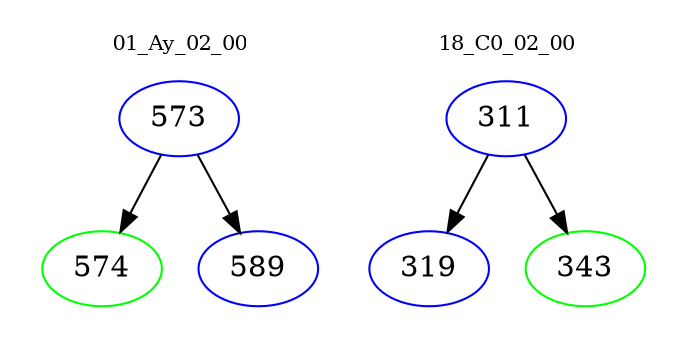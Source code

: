 digraph{
subgraph cluster_0 {
color = white
label = "01_Ay_02_00";
fontsize=10;
T0_573 [label="573", color="blue"]
T0_573 -> T0_574 [color="black"]
T0_574 [label="574", color="green"]
T0_573 -> T0_589 [color="black"]
T0_589 [label="589", color="blue"]
}
subgraph cluster_1 {
color = white
label = "18_C0_02_00";
fontsize=10;
T1_311 [label="311", color="blue"]
T1_311 -> T1_319 [color="black"]
T1_319 [label="319", color="blue"]
T1_311 -> T1_343 [color="black"]
T1_343 [label="343", color="green"]
}
}
